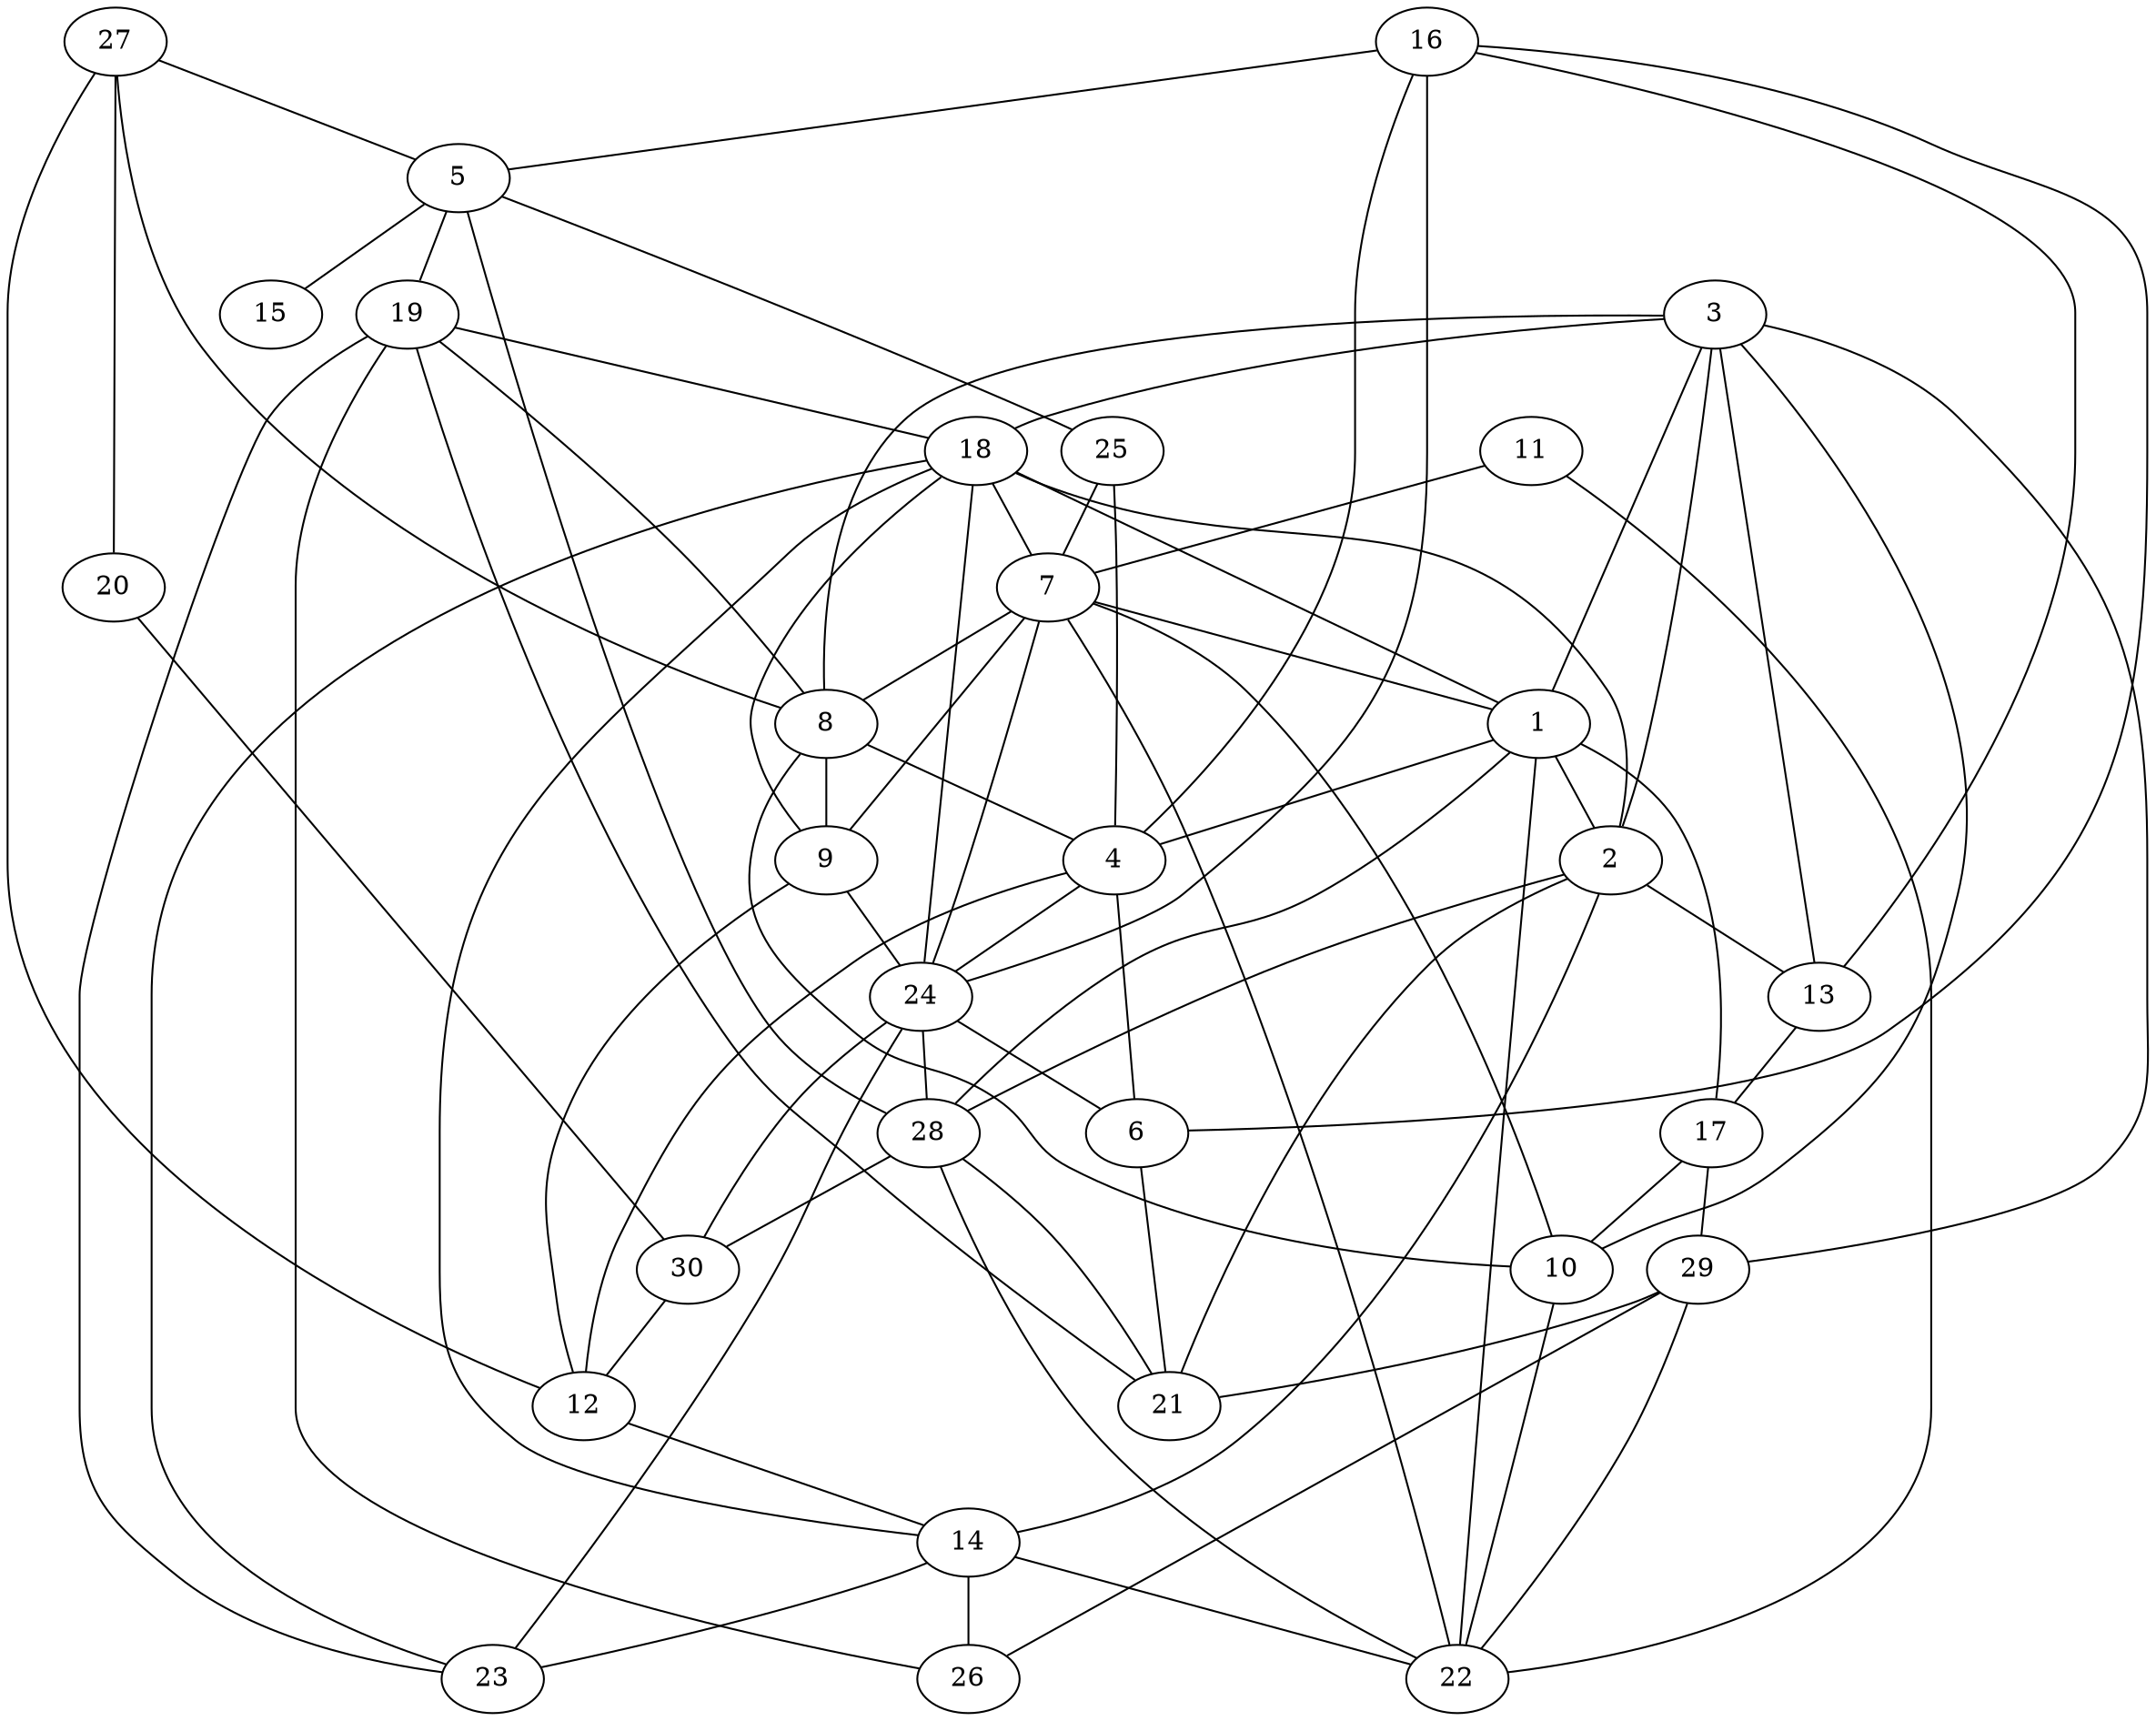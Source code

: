 graph g_m_80{
16--5
5--15
18--7
13--17
8--4
7--1
18--24
9--12
17--10
16--6
8--9
19--21
19--23
3--29
19--8
12--14
10--22
22--28
9--24
9--18
24--16
27--5
5--28
14--26
2--13
24--7
22--7
27--8
23--24
3--8
3--10
24--6
4--16
2--21
3--18
12--4
3--1
5--25
11--7
26--19
28--30
5--19
2--14
8--10
18--23
17--29
25--4
3--2
1--22
2--28
1--17
24--28
20--30
25--7
4--24
6--21
13--16
19--18
14--23
7--9
28--21
10--7
27--20
2--18
18--1
30--12
7--8
4--6
1--4
18--14
29--26
30--24
1--28
14--22
29--22
3--13
29--21
1--2
11--22
27--12
}
